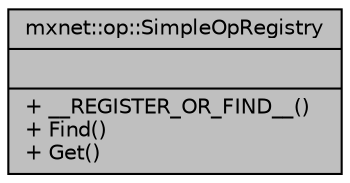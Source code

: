 digraph "mxnet::op::SimpleOpRegistry"
{
  edge [fontname="Helvetica",fontsize="10",labelfontname="Helvetica",labelfontsize="10"];
  node [fontname="Helvetica",fontsize="10",shape=record];
  Node1 [label="{mxnet::op::SimpleOpRegistry\n||+ __REGISTER_OR_FIND__()\l+ Find()\l+ Get()\l}",height=0.2,width=0.4,color="black", fillcolor="grey75", style="filled" fontcolor="black"];
}
